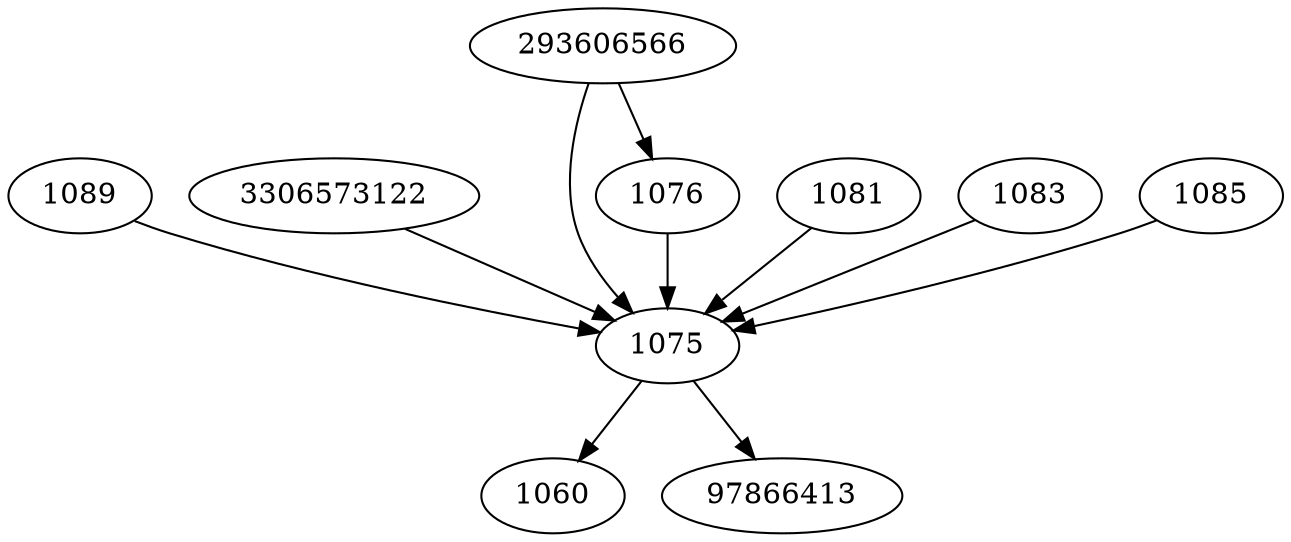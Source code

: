 strict digraph  {
1089;
3306573122;
1060;
293606566;
97866413;
1075;
1076;
1081;
1083;
1085;
1089 -> 1075;
3306573122 -> 1075;
293606566 -> 1075;
293606566 -> 1076;
1075 -> 97866413;
1075 -> 1060;
1076 -> 1075;
1081 -> 1075;
1083 -> 1075;
1085 -> 1075;
}
